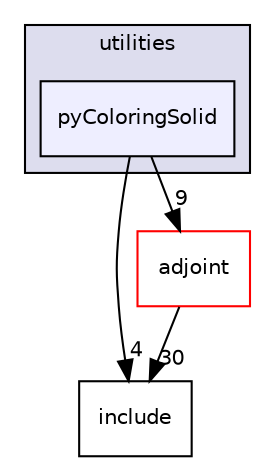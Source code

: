 digraph "dafoam/src/utilities/pyColoringSolid" {
  bgcolor=transparent;
  compound=true
  node [ fontsize="10", fontname="Helvetica"];
  edge [ labelfontsize="10", labelfontname="Helvetica"];
  subgraph clusterdir_97a5026de580bf8f145ca273bad9f583 {
    graph [ bgcolor="#ddddee", pencolor="black", label="utilities" fontname="Helvetica", fontsize="10", URL="dir_97a5026de580bf8f145ca273bad9f583.html"]
  dir_4827185e8b3283379b6a10add13c7e0d [shape=box, label="pyColoringSolid", style="filled", fillcolor="#eeeeff", pencolor="black", URL="dir_4827185e8b3283379b6a10add13c7e0d.html"];
  }
  dir_7df341fe0193531049da9f2466a34806 [shape=box label="include" URL="dir_7df341fe0193531049da9f2466a34806.html"];
  dir_f5514f987767675d2ddbed85ad2de067 [shape=box label="adjoint" color="red" URL="dir_f5514f987767675d2ddbed85ad2de067.html"];
  dir_4827185e8b3283379b6a10add13c7e0d->dir_7df341fe0193531049da9f2466a34806 [headlabel="4", labeldistance=1.5 headhref="dir_000040_000030.html"];
  dir_4827185e8b3283379b6a10add13c7e0d->dir_f5514f987767675d2ddbed85ad2de067 [headlabel="9", labeldistance=1.5 headhref="dir_000040_000004.html"];
  dir_f5514f987767675d2ddbed85ad2de067->dir_7df341fe0193531049da9f2466a34806 [headlabel="30", labeldistance=1.5 headhref="dir_000004_000030.html"];
}

